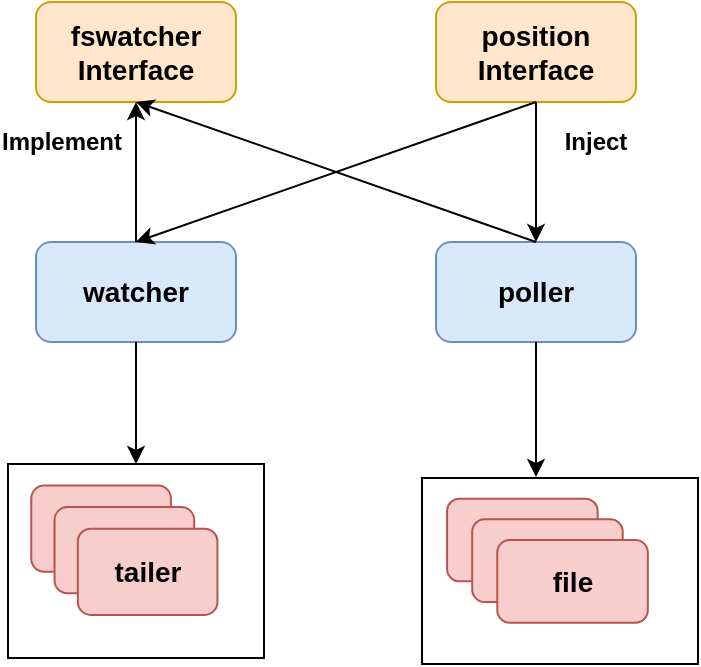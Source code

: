 <mxfile version="11.2.4" type="device" pages="1"><diagram id="GISCXPc0JhzWYctFjD_P" name="第 1 页"><mxGraphModel dx="1422" dy="770" grid="1" gridSize="10" guides="1" tooltips="1" connect="1" arrows="1" fold="1" page="1" pageScale="1" pageWidth="827" pageHeight="1169" math="0" shadow="0"><root><mxCell id="0"/><mxCell id="1" parent="0"/><mxCell id="wrw3_oluFd7MB8wmK3Wl-1" value="&lt;font style=&quot;font-size: 14px&quot;&gt;&lt;b&gt;fswatcher Interface&lt;/b&gt;&lt;/font&gt;" style="rounded=1;whiteSpace=wrap;html=1;fillColor=#ffe6cc;strokeColor=#d79b00;" vertex="1" parent="1"><mxGeometry x="220" y="120" width="100" height="50" as="geometry"/></mxCell><mxCell id="wrw3_oluFd7MB8wmK3Wl-5" value="&lt;font style=&quot;font-size: 14px&quot;&gt;&lt;b&gt;poller&lt;/b&gt;&lt;/font&gt;" style="rounded=1;whiteSpace=wrap;html=1;fillColor=#dae8fc;strokeColor=#6c8ebf;" vertex="1" parent="1"><mxGeometry x="420" y="240" width="100" height="50" as="geometry"/></mxCell><mxCell id="wrw3_oluFd7MB8wmK3Wl-6" value="&lt;font style=&quot;font-size: 14px&quot;&gt;&lt;b&gt;watcher&lt;br&gt;&lt;/b&gt;&lt;/font&gt;" style="rounded=1;whiteSpace=wrap;html=1;fillColor=#dae8fc;strokeColor=#6c8ebf;" vertex="1" parent="1"><mxGeometry x="220" y="240" width="100" height="50" as="geometry"/></mxCell><mxCell id="wrw3_oluFd7MB8wmK3Wl-21" value="" style="endArrow=classic;html=1;exitX=0.5;exitY=0;exitDx=0;exitDy=0;entryX=0.5;entryY=1;entryDx=0;entryDy=0;" edge="1" parent="1" source="wrw3_oluFd7MB8wmK3Wl-6" target="wrw3_oluFd7MB8wmK3Wl-1"><mxGeometry width="50" height="50" relative="1" as="geometry"><mxPoint x="100" y="460" as="sourcePoint"/><mxPoint x="150" y="410" as="targetPoint"/></mxGeometry></mxCell><mxCell id="wrw3_oluFd7MB8wmK3Wl-22" value="" style="endArrow=classic;html=1;exitX=0.5;exitY=0;exitDx=0;exitDy=0;entryX=0.5;entryY=1;entryDx=0;entryDy=0;" edge="1" parent="1" source="wrw3_oluFd7MB8wmK3Wl-5" target="wrw3_oluFd7MB8wmK3Wl-1"><mxGeometry width="50" height="50" relative="1" as="geometry"><mxPoint x="280" y="250" as="sourcePoint"/><mxPoint x="380" y="190" as="targetPoint"/></mxGeometry></mxCell><mxCell id="wrw3_oluFd7MB8wmK3Wl-23" value="&lt;font style=&quot;font-size: 14px&quot;&gt;&lt;b&gt;position Interface&lt;/b&gt;&lt;/font&gt;" style="rounded=1;whiteSpace=wrap;html=1;fillColor=#ffe6cc;strokeColor=#d79b00;" vertex="1" parent="1"><mxGeometry x="420" y="120" width="100" height="50" as="geometry"/></mxCell><mxCell id="wrw3_oluFd7MB8wmK3Wl-25" value="" style="endArrow=classic;html=1;entryX=0.5;entryY=0;entryDx=0;entryDy=0;exitX=0.5;exitY=1;exitDx=0;exitDy=0;" edge="1" parent="1" source="wrw3_oluFd7MB8wmK3Wl-23" target="wrw3_oluFd7MB8wmK3Wl-5"><mxGeometry width="50" height="50" relative="1" as="geometry"><mxPoint x="100" y="460" as="sourcePoint"/><mxPoint x="150" y="410" as="targetPoint"/></mxGeometry></mxCell><mxCell id="wrw3_oluFd7MB8wmK3Wl-26" value="" style="endArrow=classic;html=1;entryX=0.5;entryY=0;entryDx=0;entryDy=0;exitX=0.5;exitY=1;exitDx=0;exitDy=0;" edge="1" parent="1" source="wrw3_oluFd7MB8wmK3Wl-23" target="wrw3_oluFd7MB8wmK3Wl-6"><mxGeometry width="50" height="50" relative="1" as="geometry"><mxPoint x="90" y="540" as="sourcePoint"/><mxPoint x="140" y="490" as="targetPoint"/></mxGeometry></mxCell><mxCell id="wrw3_oluFd7MB8wmK3Wl-37" value="" style="endArrow=classic;html=1;entryX=0.5;entryY=0;entryDx=0;entryDy=0;exitX=0.5;exitY=1;exitDx=0;exitDy=0;" edge="1" parent="1" source="wrw3_oluFd7MB8wmK3Wl-6" target="wrw3_oluFd7MB8wmK3Wl-33"><mxGeometry width="50" height="50" relative="1" as="geometry"><mxPoint x="210" y="510" as="sourcePoint"/><mxPoint x="260" y="460" as="targetPoint"/></mxGeometry></mxCell><mxCell id="wrw3_oluFd7MB8wmK3Wl-38" value="" style="endArrow=classic;html=1;entryX=0.5;entryY=0;entryDx=0;entryDy=0;exitX=0.5;exitY=1;exitDx=0;exitDy=0;" edge="1" parent="1" source="wrw3_oluFd7MB8wmK3Wl-5"><mxGeometry width="50" height="50" relative="1" as="geometry"><mxPoint x="210" y="510" as="sourcePoint"/><mxPoint x="470" y="357.5" as="targetPoint"/></mxGeometry></mxCell><mxCell id="wrw3_oluFd7MB8wmK3Wl-40" value="" style="group" vertex="1" connectable="0" parent="1"><mxGeometry x="413" y="358" width="138" height="93" as="geometry"/></mxCell><mxCell id="wrw3_oluFd7MB8wmK3Wl-41" value="" style="rounded=0;whiteSpace=wrap;html=1;fillColor=none;" vertex="1" parent="wrw3_oluFd7MB8wmK3Wl-40"><mxGeometry width="138" height="93" as="geometry"/></mxCell><mxCell id="wrw3_oluFd7MB8wmK3Wl-42" value="&lt;font style=&quot;font-size: 14px&quot;&gt;&lt;b&gt;tailer&lt;br&gt;&lt;/b&gt;&lt;/font&gt;" style="rounded=1;whiteSpace=wrap;html=1;fillColor=#f8cecc;strokeColor=#b85450;" vertex="1" parent="wrw3_oluFd7MB8wmK3Wl-40"><mxGeometry x="12.545" y="10.333" width="75.273" height="41.333" as="geometry"/></mxCell><mxCell id="wrw3_oluFd7MB8wmK3Wl-43" value="&lt;font style=&quot;font-size: 14px&quot;&gt;&lt;b&gt;tailer&lt;br&gt;&lt;/b&gt;&lt;/font&gt;" style="rounded=1;whiteSpace=wrap;html=1;fillColor=#f8cecc;strokeColor=#b85450;" vertex="1" parent="wrw3_oluFd7MB8wmK3Wl-40"><mxGeometry x="25.091" y="20.667" width="75.273" height="41.333" as="geometry"/></mxCell><mxCell id="wrw3_oluFd7MB8wmK3Wl-44" value="&lt;font style=&quot;font-size: 14px&quot;&gt;&lt;b&gt;file&lt;br&gt;&lt;/b&gt;&lt;/font&gt;" style="rounded=1;whiteSpace=wrap;html=1;fillColor=#f8cecc;strokeColor=#b85450;" vertex="1" parent="wrw3_oluFd7MB8wmK3Wl-40"><mxGeometry x="37.636" y="31" width="75.273" height="41.333" as="geometry"/></mxCell><mxCell id="wrw3_oluFd7MB8wmK3Wl-46" value="&lt;b&gt;Implement&lt;/b&gt;" style="text;html=1;strokeColor=none;fillColor=none;align=center;verticalAlign=middle;whiteSpace=wrap;rounded=0;" vertex="1" parent="1"><mxGeometry x="212.5" y="180" width="40" height="20" as="geometry"/></mxCell><mxCell id="wrw3_oluFd7MB8wmK3Wl-47" value="&lt;b&gt;Inject&lt;/b&gt;" style="text;html=1;strokeColor=none;fillColor=none;align=center;verticalAlign=middle;whiteSpace=wrap;rounded=0;" vertex="1" parent="1"><mxGeometry x="480" y="180" width="40" height="20" as="geometry"/></mxCell><mxCell id="wrw3_oluFd7MB8wmK3Wl-49" value="" style="group" vertex="1" connectable="0" parent="1"><mxGeometry x="206" y="351" width="128" height="97" as="geometry"/></mxCell><mxCell id="wrw3_oluFd7MB8wmK3Wl-34" value="" style="group" vertex="1" connectable="0" parent="wrw3_oluFd7MB8wmK3Wl-49"><mxGeometry width="128" height="97" as="geometry"/></mxCell><mxCell id="wrw3_oluFd7MB8wmK3Wl-33" value="" style="rounded=0;whiteSpace=wrap;html=1;fillColor=none;" vertex="1" parent="wrw3_oluFd7MB8wmK3Wl-34"><mxGeometry width="128" height="97" as="geometry"/></mxCell><mxCell id="wrw3_oluFd7MB8wmK3Wl-10" value="&lt;font style=&quot;font-size: 14px&quot;&gt;&lt;b&gt;tailer&lt;br&gt;&lt;/b&gt;&lt;/font&gt;" style="rounded=1;whiteSpace=wrap;html=1;fillColor=#f8cecc;strokeColor=#b85450;" vertex="1" parent="wrw3_oluFd7MB8wmK3Wl-34"><mxGeometry x="11.636" y="10.778" width="69.818" height="43.111" as="geometry"/></mxCell><mxCell id="wrw3_oluFd7MB8wmK3Wl-17" value="&lt;font style=&quot;font-size: 14px&quot;&gt;&lt;b&gt;tailer&lt;br&gt;&lt;/b&gt;&lt;/font&gt;" style="rounded=1;whiteSpace=wrap;html=1;fillColor=#f8cecc;strokeColor=#b85450;" vertex="1" parent="wrw3_oluFd7MB8wmK3Wl-34"><mxGeometry x="23.273" y="21.556" width="69.818" height="43.111" as="geometry"/></mxCell><mxCell id="wrw3_oluFd7MB8wmK3Wl-18" value="&lt;font style=&quot;font-size: 14px&quot;&gt;&lt;b&gt;tailer&lt;br&gt;&lt;/b&gt;&lt;/font&gt;" style="rounded=1;whiteSpace=wrap;html=1;fillColor=#f8cecc;strokeColor=#b85450;" vertex="1" parent="wrw3_oluFd7MB8wmK3Wl-34"><mxGeometry x="34.909" y="32.333" width="69.818" height="43.111" as="geometry"/></mxCell></root></mxGraphModel></diagram></mxfile>